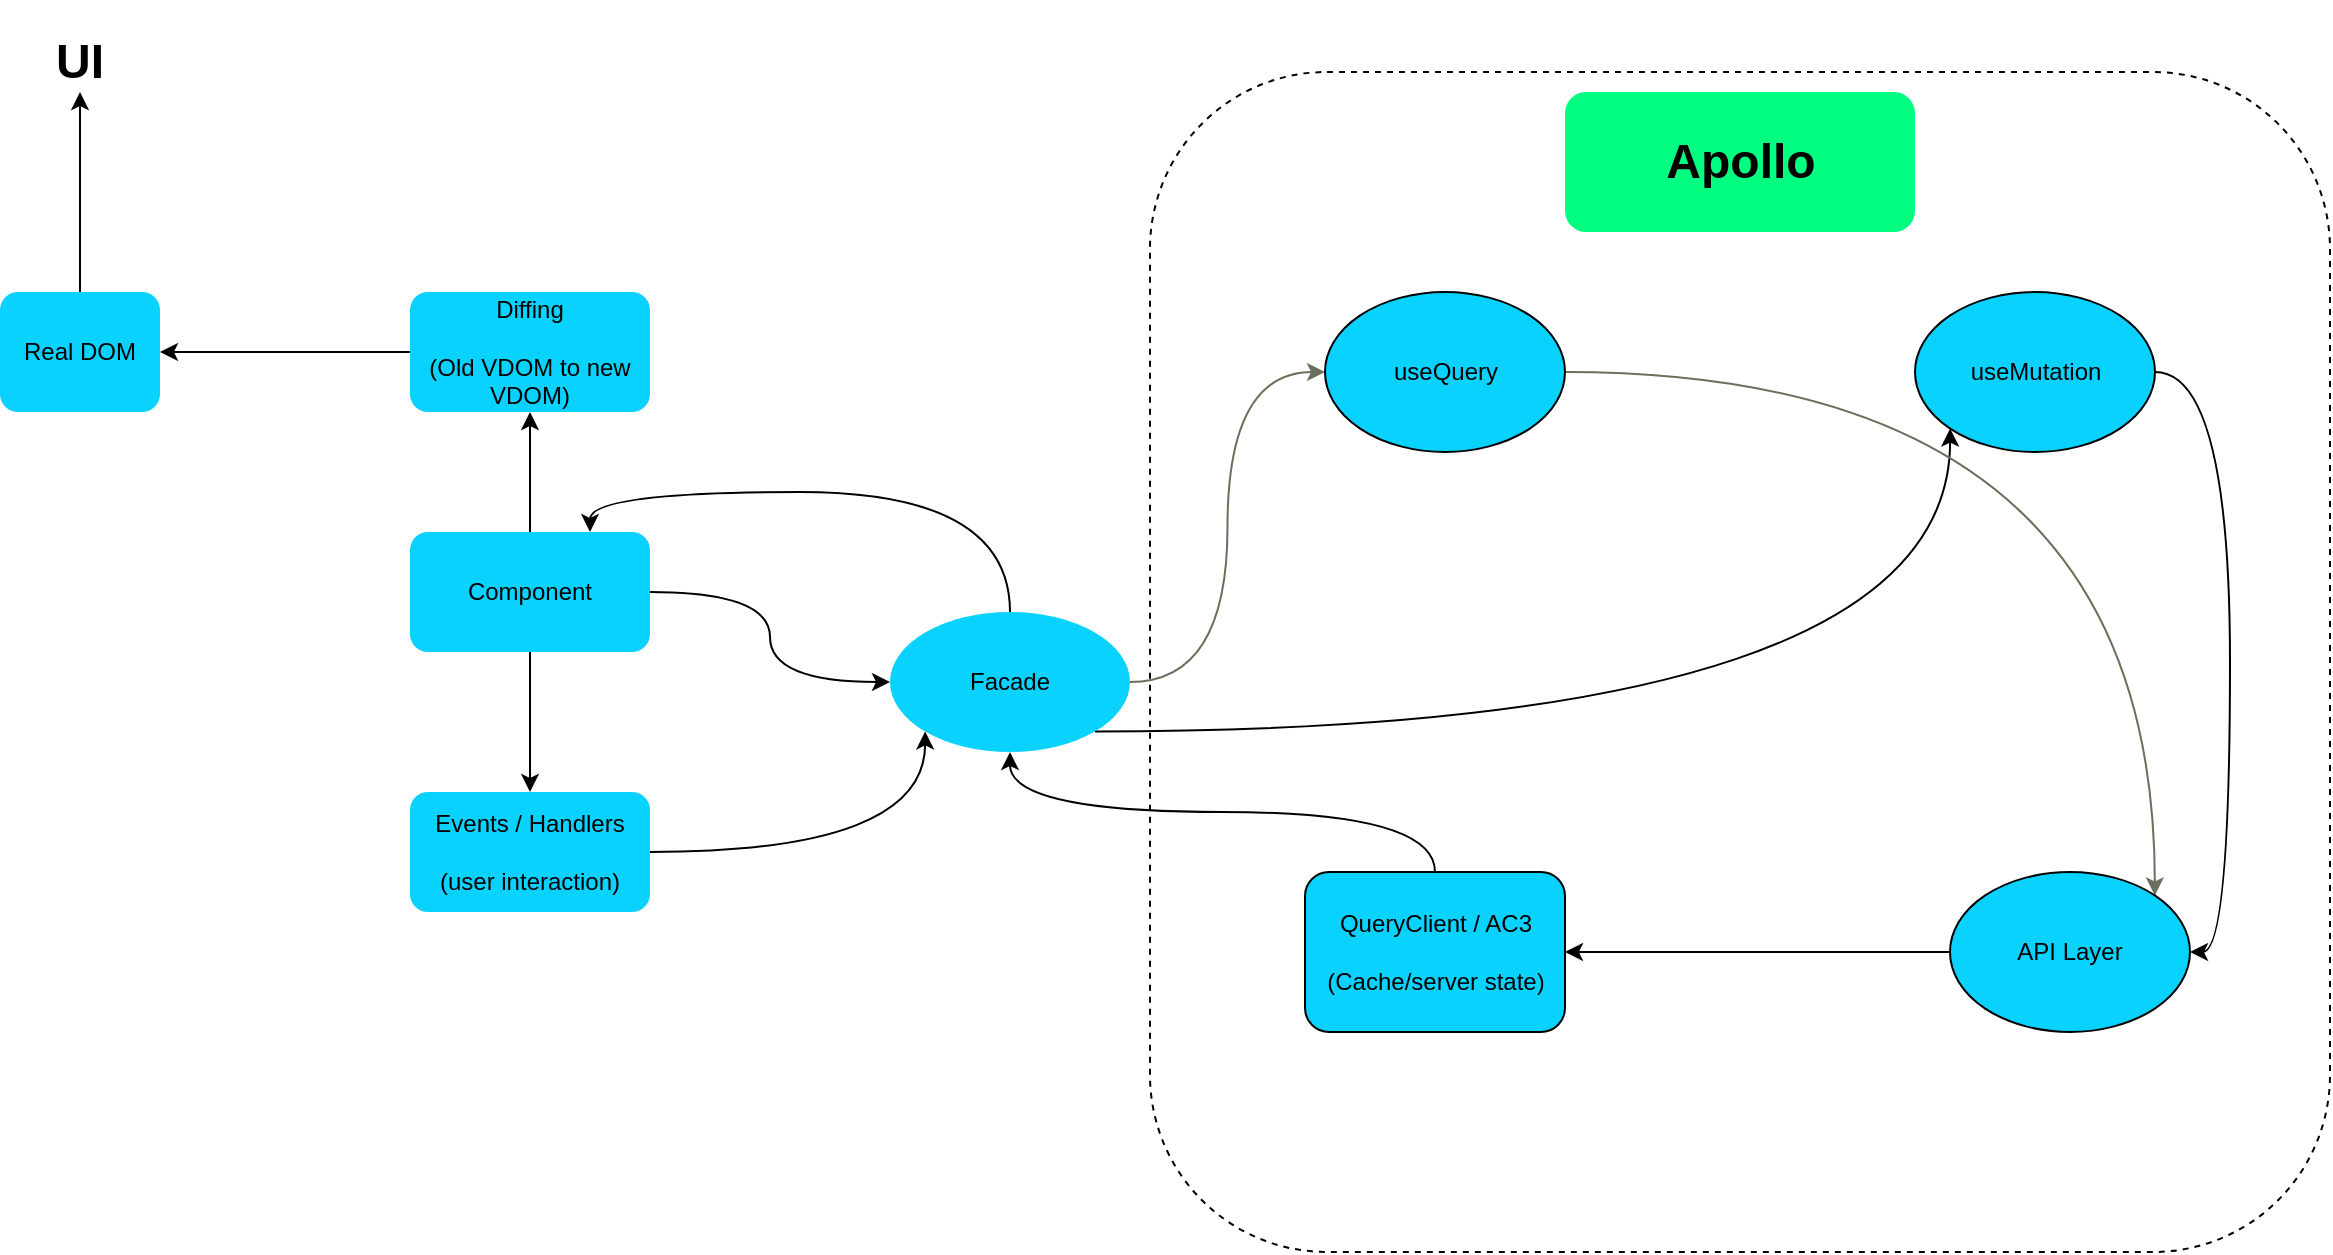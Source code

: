 <mxfile version="18.0.3" type="github">
  <diagram id="i_mZDPD2xrV93cITVc-F" name="Page-1">
    <mxGraphModel dx="1298" dy="722" grid="1" gridSize="10" guides="1" tooltips="1" connect="1" arrows="1" fold="1" page="1" pageScale="1" pageWidth="827" pageHeight="1169" math="0" shadow="0">
      <root>
        <mxCell id="0" />
        <mxCell id="1" parent="0" />
        <mxCell id="R_6SxCjCMmJM4ia0aEyO-46" value="" style="whiteSpace=wrap;html=1;aspect=fixed;rounded=1;strokeWidth=1;fillColor=none;dashed=1;" vertex="1" parent="1">
          <mxGeometry x="660" y="60" width="590" height="590" as="geometry" />
        </mxCell>
        <mxCell id="R_6SxCjCMmJM4ia0aEyO-15" value="&lt;h1&gt;&lt;b&gt;Apollo&lt;/b&gt;&lt;/h1&gt;" style="rounded=1;whiteSpace=wrap;html=1;strokeWidth=1;fillColor=#00ff80;strokeColor=none;align=center;" vertex="1" parent="1">
          <mxGeometry x="867.5" y="70" width="175" height="70" as="geometry" />
        </mxCell>
        <mxCell id="R_6SxCjCMmJM4ia0aEyO-32" style="edgeStyle=orthogonalEdgeStyle;curved=1;rounded=0;orthogonalLoop=1;jettySize=auto;html=1;exitX=1;exitY=0.5;exitDx=0;exitDy=0;entryX=0;entryY=0.5;entryDx=0;entryDy=0;strokeColor=#6b705c;" edge="1" parent="1" source="R_6SxCjCMmJM4ia0aEyO-1" target="R_6SxCjCMmJM4ia0aEyO-16">
          <mxGeometry relative="1" as="geometry" />
        </mxCell>
        <mxCell id="R_6SxCjCMmJM4ia0aEyO-38" style="edgeStyle=orthogonalEdgeStyle;curved=1;rounded=0;orthogonalLoop=1;jettySize=auto;html=1;exitX=1;exitY=1;exitDx=0;exitDy=0;entryX=0;entryY=1;entryDx=0;entryDy=0;" edge="1" parent="1" source="R_6SxCjCMmJM4ia0aEyO-1" target="R_6SxCjCMmJM4ia0aEyO-17">
          <mxGeometry relative="1" as="geometry">
            <mxPoint x="970" y="280" as="targetPoint" />
          </mxGeometry>
        </mxCell>
        <mxCell id="R_6SxCjCMmJM4ia0aEyO-45" style="edgeStyle=orthogonalEdgeStyle;curved=1;rounded=0;orthogonalLoop=1;jettySize=auto;html=1;exitX=0.5;exitY=0;exitDx=0;exitDy=0;entryX=0.75;entryY=0;entryDx=0;entryDy=0;strokeColor=#000000;" edge="1" parent="1" source="R_6SxCjCMmJM4ia0aEyO-1" target="R_6SxCjCMmJM4ia0aEyO-7">
          <mxGeometry relative="1" as="geometry" />
        </mxCell>
        <mxCell id="R_6SxCjCMmJM4ia0aEyO-1" value="Facade" style="ellipse;whiteSpace=wrap;html=1;fillColor=#0AD2FF;strokeColor=none;strokeWidth=1;" vertex="1" parent="1">
          <mxGeometry x="530" y="330" width="120" height="70" as="geometry" />
        </mxCell>
        <mxCell id="R_6SxCjCMmJM4ia0aEyO-6" value="" style="edgeStyle=orthogonalEdgeStyle;rounded=0;orthogonalLoop=1;jettySize=auto;html=1;" edge="1" parent="1" source="R_6SxCjCMmJM4ia0aEyO-3" target="R_6SxCjCMmJM4ia0aEyO-5">
          <mxGeometry relative="1" as="geometry" />
        </mxCell>
        <mxCell id="R_6SxCjCMmJM4ia0aEyO-3" value="Real DOM" style="rounded=1;whiteSpace=wrap;html=1;strokeWidth=1;rotation=0;strokeColor=none;fillColor=#0ad2ff;" vertex="1" parent="1">
          <mxGeometry x="85" y="170" width="80" height="60" as="geometry" />
        </mxCell>
        <mxCell id="R_6SxCjCMmJM4ia0aEyO-5" value="&lt;h1&gt;&lt;b&gt;UI&lt;/b&gt;&lt;/h1&gt;" style="text;html=1;strokeColor=none;fillColor=none;align=center;verticalAlign=middle;whiteSpace=wrap;rounded=0;" vertex="1" parent="1">
          <mxGeometry x="95" y="40" width="60" height="30" as="geometry" />
        </mxCell>
        <mxCell id="R_6SxCjCMmJM4ia0aEyO-10" value="" style="edgeStyle=orthogonalEdgeStyle;rounded=0;orthogonalLoop=1;jettySize=auto;html=1;curved=1;" edge="1" parent="1" source="R_6SxCjCMmJM4ia0aEyO-7" target="R_6SxCjCMmJM4ia0aEyO-8">
          <mxGeometry relative="1" as="geometry" />
        </mxCell>
        <mxCell id="R_6SxCjCMmJM4ia0aEyO-12" value="" style="edgeStyle=orthogonalEdgeStyle;rounded=0;orthogonalLoop=1;jettySize=auto;html=1;curved=1;" edge="1" parent="1" source="R_6SxCjCMmJM4ia0aEyO-7" target="R_6SxCjCMmJM4ia0aEyO-11">
          <mxGeometry relative="1" as="geometry" />
        </mxCell>
        <mxCell id="R_6SxCjCMmJM4ia0aEyO-44" style="edgeStyle=orthogonalEdgeStyle;curved=1;rounded=0;orthogonalLoop=1;jettySize=auto;html=1;exitX=1;exitY=0.5;exitDx=0;exitDy=0;entryX=0;entryY=0.5;entryDx=0;entryDy=0;strokeColor=#000000;" edge="1" parent="1" source="R_6SxCjCMmJM4ia0aEyO-7" target="R_6SxCjCMmJM4ia0aEyO-1">
          <mxGeometry relative="1" as="geometry" />
        </mxCell>
        <mxCell id="R_6SxCjCMmJM4ia0aEyO-7" value="&lt;div&gt;Component&lt;/div&gt;" style="rounded=1;whiteSpace=wrap;html=1;strokeWidth=1;fillColor=#0AD2FF;strokeColor=none;" vertex="1" parent="1">
          <mxGeometry x="290" y="290" width="120" height="60" as="geometry" />
        </mxCell>
        <mxCell id="R_6SxCjCMmJM4ia0aEyO-9" value="" style="edgeStyle=orthogonalEdgeStyle;rounded=0;orthogonalLoop=1;jettySize=auto;html=1;" edge="1" parent="1" source="R_6SxCjCMmJM4ia0aEyO-8" target="R_6SxCjCMmJM4ia0aEyO-3">
          <mxGeometry relative="1" as="geometry" />
        </mxCell>
        <mxCell id="R_6SxCjCMmJM4ia0aEyO-8" value="&lt;div&gt;Diffing&lt;/div&gt;&lt;div&gt;&lt;br&gt;&lt;/div&gt;&lt;div&gt;(Old VDOM to new VDOM)&lt;br&gt;&lt;/div&gt;" style="rounded=1;whiteSpace=wrap;html=1;strokeWidth=1;fillColor=#0AD2FF;strokeColor=none;" vertex="1" parent="1">
          <mxGeometry x="290" y="170" width="120" height="60" as="geometry" />
        </mxCell>
        <mxCell id="R_6SxCjCMmJM4ia0aEyO-37" style="edgeStyle=orthogonalEdgeStyle;curved=1;rounded=0;orthogonalLoop=1;jettySize=auto;html=1;exitX=1;exitY=0.5;exitDx=0;exitDy=0;entryX=0;entryY=1;entryDx=0;entryDy=0;" edge="1" parent="1" source="R_6SxCjCMmJM4ia0aEyO-11" target="R_6SxCjCMmJM4ia0aEyO-1">
          <mxGeometry relative="1" as="geometry" />
        </mxCell>
        <mxCell id="R_6SxCjCMmJM4ia0aEyO-11" value="&lt;div&gt;Events / Handlers&lt;/div&gt;&lt;div&gt;&lt;br&gt;&lt;/div&gt;&lt;div&gt;(user interaction)&lt;br&gt;&lt;/div&gt;" style="rounded=1;whiteSpace=wrap;html=1;strokeWidth=1;fillColor=#0AD2FF;strokeColor=none;" vertex="1" parent="1">
          <mxGeometry x="290" y="420" width="120" height="60" as="geometry" />
        </mxCell>
        <mxCell id="R_6SxCjCMmJM4ia0aEyO-34" style="edgeStyle=orthogonalEdgeStyle;curved=1;rounded=0;orthogonalLoop=1;jettySize=auto;html=1;exitX=1;exitY=0.5;exitDx=0;exitDy=0;entryX=1;entryY=0;entryDx=0;entryDy=0;strokeColor=#6B705C;" edge="1" parent="1" source="R_6SxCjCMmJM4ia0aEyO-16" target="R_6SxCjCMmJM4ia0aEyO-33">
          <mxGeometry relative="1" as="geometry" />
        </mxCell>
        <mxCell id="R_6SxCjCMmJM4ia0aEyO-16" value="useQuery" style="ellipse;whiteSpace=wrap;html=1;rounded=1;strokeWidth=1;fillColor=#0AD2FF;" vertex="1" parent="1">
          <mxGeometry x="747.5" y="170" width="120" height="80" as="geometry" />
        </mxCell>
        <mxCell id="R_6SxCjCMmJM4ia0aEyO-39" style="edgeStyle=orthogonalEdgeStyle;curved=1;rounded=0;orthogonalLoop=1;jettySize=auto;html=1;exitX=1;exitY=0.5;exitDx=0;exitDy=0;entryX=1;entryY=0.5;entryDx=0;entryDy=0;" edge="1" parent="1" source="R_6SxCjCMmJM4ia0aEyO-17" target="R_6SxCjCMmJM4ia0aEyO-33">
          <mxGeometry relative="1" as="geometry" />
        </mxCell>
        <mxCell id="R_6SxCjCMmJM4ia0aEyO-17" value="useMutation" style="ellipse;whiteSpace=wrap;html=1;rounded=1;strokeWidth=1;fillColor=#0AD2FF;" vertex="1" parent="1">
          <mxGeometry x="1042.5" y="170" width="120" height="80" as="geometry" />
        </mxCell>
        <mxCell id="R_6SxCjCMmJM4ia0aEyO-36" style="edgeStyle=orthogonalEdgeStyle;curved=1;rounded=0;orthogonalLoop=1;jettySize=auto;html=1;exitX=0.5;exitY=0;exitDx=0;exitDy=0;entryX=0.5;entryY=1;entryDx=0;entryDy=0;strokeColor=#000000;" edge="1" parent="1" source="R_6SxCjCMmJM4ia0aEyO-19" target="R_6SxCjCMmJM4ia0aEyO-1">
          <mxGeometry relative="1" as="geometry" />
        </mxCell>
        <mxCell id="R_6SxCjCMmJM4ia0aEyO-19" value="&lt;div&gt;QueryClient / AC3&lt;br&gt;&lt;/div&gt;&lt;div&gt;&lt;br&gt;&lt;/div&gt;&lt;div&gt;(Cache/server state)&lt;br&gt;&lt;/div&gt;" style="rounded=1;whiteSpace=wrap;html=1;strokeWidth=1;fillColor=#0AD2FF;" vertex="1" parent="1">
          <mxGeometry x="737.5" y="460" width="130" height="80" as="geometry" />
        </mxCell>
        <mxCell id="R_6SxCjCMmJM4ia0aEyO-35" style="edgeStyle=orthogonalEdgeStyle;curved=1;rounded=0;orthogonalLoop=1;jettySize=auto;html=1;exitX=0;exitY=0.5;exitDx=0;exitDy=0;entryX=1;entryY=0.5;entryDx=0;entryDy=0;strokeColor=#000000;" edge="1" parent="1" source="R_6SxCjCMmJM4ia0aEyO-33" target="R_6SxCjCMmJM4ia0aEyO-19">
          <mxGeometry relative="1" as="geometry" />
        </mxCell>
        <mxCell id="R_6SxCjCMmJM4ia0aEyO-33" value="&lt;div&gt;API Layer&lt;/div&gt;" style="ellipse;whiteSpace=wrap;html=1;rounded=1;strokeWidth=1;fillColor=#0AD2FF;" vertex="1" parent="1">
          <mxGeometry x="1060" y="460" width="120" height="80" as="geometry" />
        </mxCell>
      </root>
    </mxGraphModel>
  </diagram>
</mxfile>
